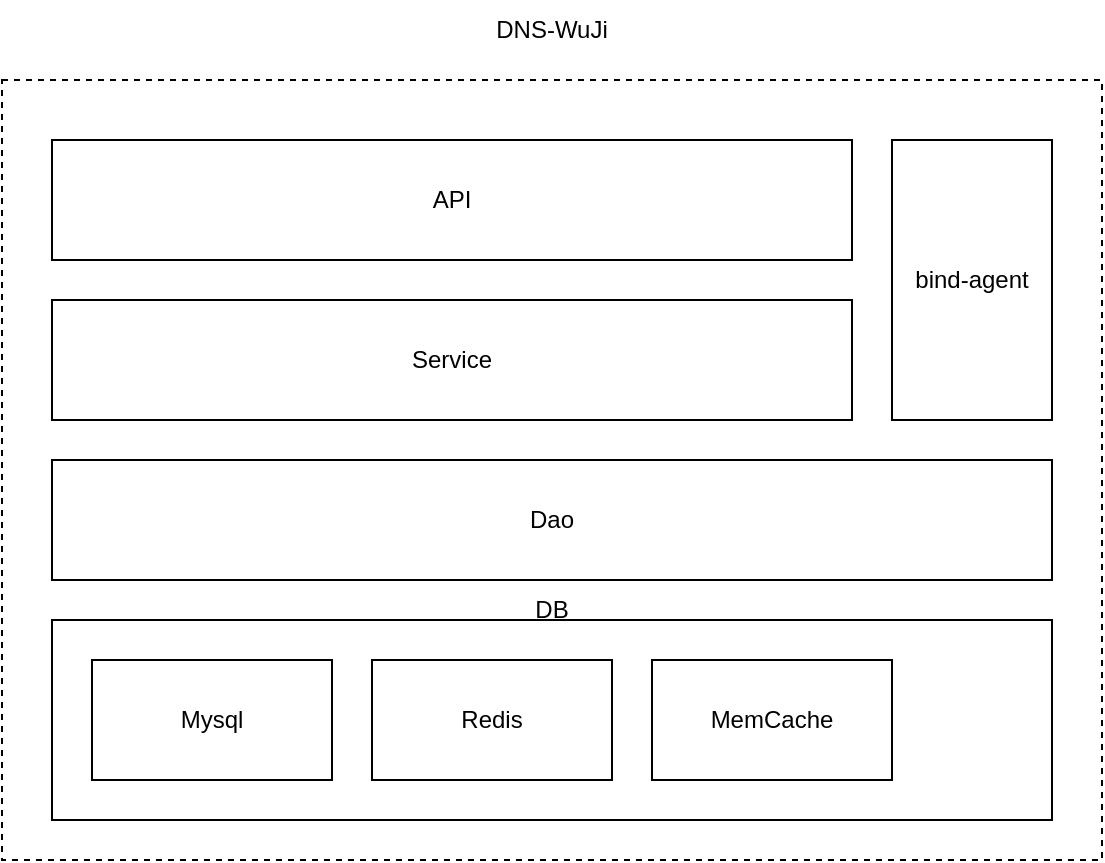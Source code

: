 <mxfile version="21.6.1" type="github">
  <diagram name="第 1 页" id="FzLDRYDu18zoJQzNIDdu">
    <mxGraphModel dx="714" dy="501" grid="1" gridSize="10" guides="1" tooltips="1" connect="1" arrows="1" fold="1" page="1" pageScale="1" pageWidth="827" pageHeight="1169" math="0" shadow="0">
      <root>
        <mxCell id="0" />
        <mxCell id="1" parent="0" />
        <mxCell id="NcZOODkemZQoeQkHEvdD-3" value="" style="rounded=0;whiteSpace=wrap;html=1;dashed=1;" vertex="1" parent="1">
          <mxGeometry x="105" y="100" width="550" height="390" as="geometry" />
        </mxCell>
        <mxCell id="NcZOODkemZQoeQkHEvdD-1" value="bind-agent" style="rounded=0;whiteSpace=wrap;html=1;" vertex="1" parent="1">
          <mxGeometry x="550" y="130" width="80" height="140" as="geometry" />
        </mxCell>
        <mxCell id="NcZOODkemZQoeQkHEvdD-2" value="Service" style="rounded=0;whiteSpace=wrap;html=1;" vertex="1" parent="1">
          <mxGeometry x="130" y="210" width="400" height="60" as="geometry" />
        </mxCell>
        <mxCell id="NcZOODkemZQoeQkHEvdD-4" value="DNS-WuJi" style="text;html=1;strokeColor=none;fillColor=none;align=center;verticalAlign=middle;whiteSpace=wrap;rounded=0;" vertex="1" parent="1">
          <mxGeometry x="350" y="60" width="60" height="30" as="geometry" />
        </mxCell>
        <mxCell id="NcZOODkemZQoeQkHEvdD-6" value="" style="rounded=0;whiteSpace=wrap;html=1;" vertex="1" parent="1">
          <mxGeometry x="130" y="370" width="500" height="100" as="geometry" />
        </mxCell>
        <mxCell id="NcZOODkemZQoeQkHEvdD-7" value="Mysql" style="rounded=0;whiteSpace=wrap;html=1;" vertex="1" parent="1">
          <mxGeometry x="150" y="390" width="120" height="60" as="geometry" />
        </mxCell>
        <mxCell id="NcZOODkemZQoeQkHEvdD-8" value="Redis" style="rounded=0;whiteSpace=wrap;html=1;" vertex="1" parent="1">
          <mxGeometry x="290" y="390" width="120" height="60" as="geometry" />
        </mxCell>
        <mxCell id="NcZOODkemZQoeQkHEvdD-9" value="MemCache" style="rounded=0;whiteSpace=wrap;html=1;" vertex="1" parent="1">
          <mxGeometry x="430" y="390" width="120" height="60" as="geometry" />
        </mxCell>
        <mxCell id="NcZOODkemZQoeQkHEvdD-10" value="DB" style="text;html=1;strokeColor=none;fillColor=none;align=center;verticalAlign=middle;whiteSpace=wrap;rounded=0;" vertex="1" parent="1">
          <mxGeometry x="350" y="350" width="60" height="30" as="geometry" />
        </mxCell>
        <mxCell id="NcZOODkemZQoeQkHEvdD-11" value="Dao" style="rounded=0;whiteSpace=wrap;html=1;" vertex="1" parent="1">
          <mxGeometry x="130" y="290" width="500" height="60" as="geometry" />
        </mxCell>
        <mxCell id="NcZOODkemZQoeQkHEvdD-12" value="API" style="rounded=0;whiteSpace=wrap;html=1;" vertex="1" parent="1">
          <mxGeometry x="130" y="130" width="400" height="60" as="geometry" />
        </mxCell>
      </root>
    </mxGraphModel>
  </diagram>
</mxfile>
